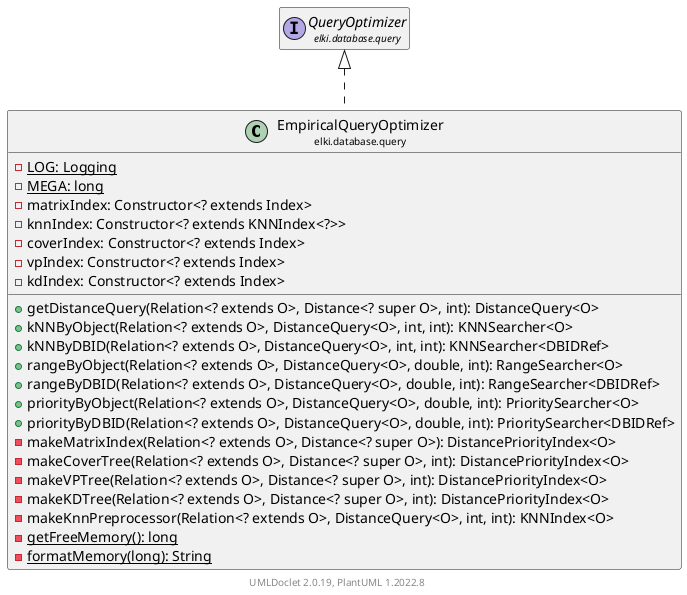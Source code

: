 @startuml
    remove .*\.(Instance|Par|Parameterizer|Factory)$
    set namespaceSeparator none
    hide empty fields
    hide empty methods

    class "<size:14>EmpiricalQueryOptimizer\n<size:10>elki.database.query" as elki.database.query.EmpiricalQueryOptimizer [[EmpiricalQueryOptimizer.html]] {
        {static} -LOG: Logging
        {static} -MEGA: long
        -matrixIndex: Constructor<? extends Index>
        -knnIndex: Constructor<? extends KNNIndex<?>>
        -coverIndex: Constructor<? extends Index>
        -vpIndex: Constructor<? extends Index>
        -kdIndex: Constructor<? extends Index>
        +getDistanceQuery(Relation<? extends O>, Distance<? super O>, int): DistanceQuery<O>
        +kNNByObject(Relation<? extends O>, DistanceQuery<O>, int, int): KNNSearcher<O>
        +kNNByDBID(Relation<? extends O>, DistanceQuery<O>, int, int): KNNSearcher<DBIDRef>
        +rangeByObject(Relation<? extends O>, DistanceQuery<O>, double, int): RangeSearcher<O>
        +rangeByDBID(Relation<? extends O>, DistanceQuery<O>, double, int): RangeSearcher<DBIDRef>
        +priorityByObject(Relation<? extends O>, DistanceQuery<O>, double, int): PrioritySearcher<O>
        +priorityByDBID(Relation<? extends O>, DistanceQuery<O>, double, int): PrioritySearcher<DBIDRef>
        -makeMatrixIndex(Relation<? extends O>, Distance<? super O>): DistancePriorityIndex<O>
        -makeCoverTree(Relation<? extends O>, Distance<? super O>, int): DistancePriorityIndex<O>
        -makeVPTree(Relation<? extends O>, Distance<? super O>, int): DistancePriorityIndex<O>
        -makeKDTree(Relation<? extends O>, Distance<? super O>, int): DistancePriorityIndex<O>
        -makeKnnPreprocessor(Relation<? extends O>, DistanceQuery<O>, int, int): KNNIndex<O>
        {static} -getFreeMemory(): long
        {static} -formatMemory(long): String
    }

    interface "<size:14>QueryOptimizer\n<size:10>elki.database.query" as elki.database.query.QueryOptimizer [[QueryOptimizer.html]]

    elki.database.query.QueryOptimizer <|.. elki.database.query.EmpiricalQueryOptimizer

    center footer UMLDoclet 2.0.19, PlantUML 1.2022.8
@enduml
